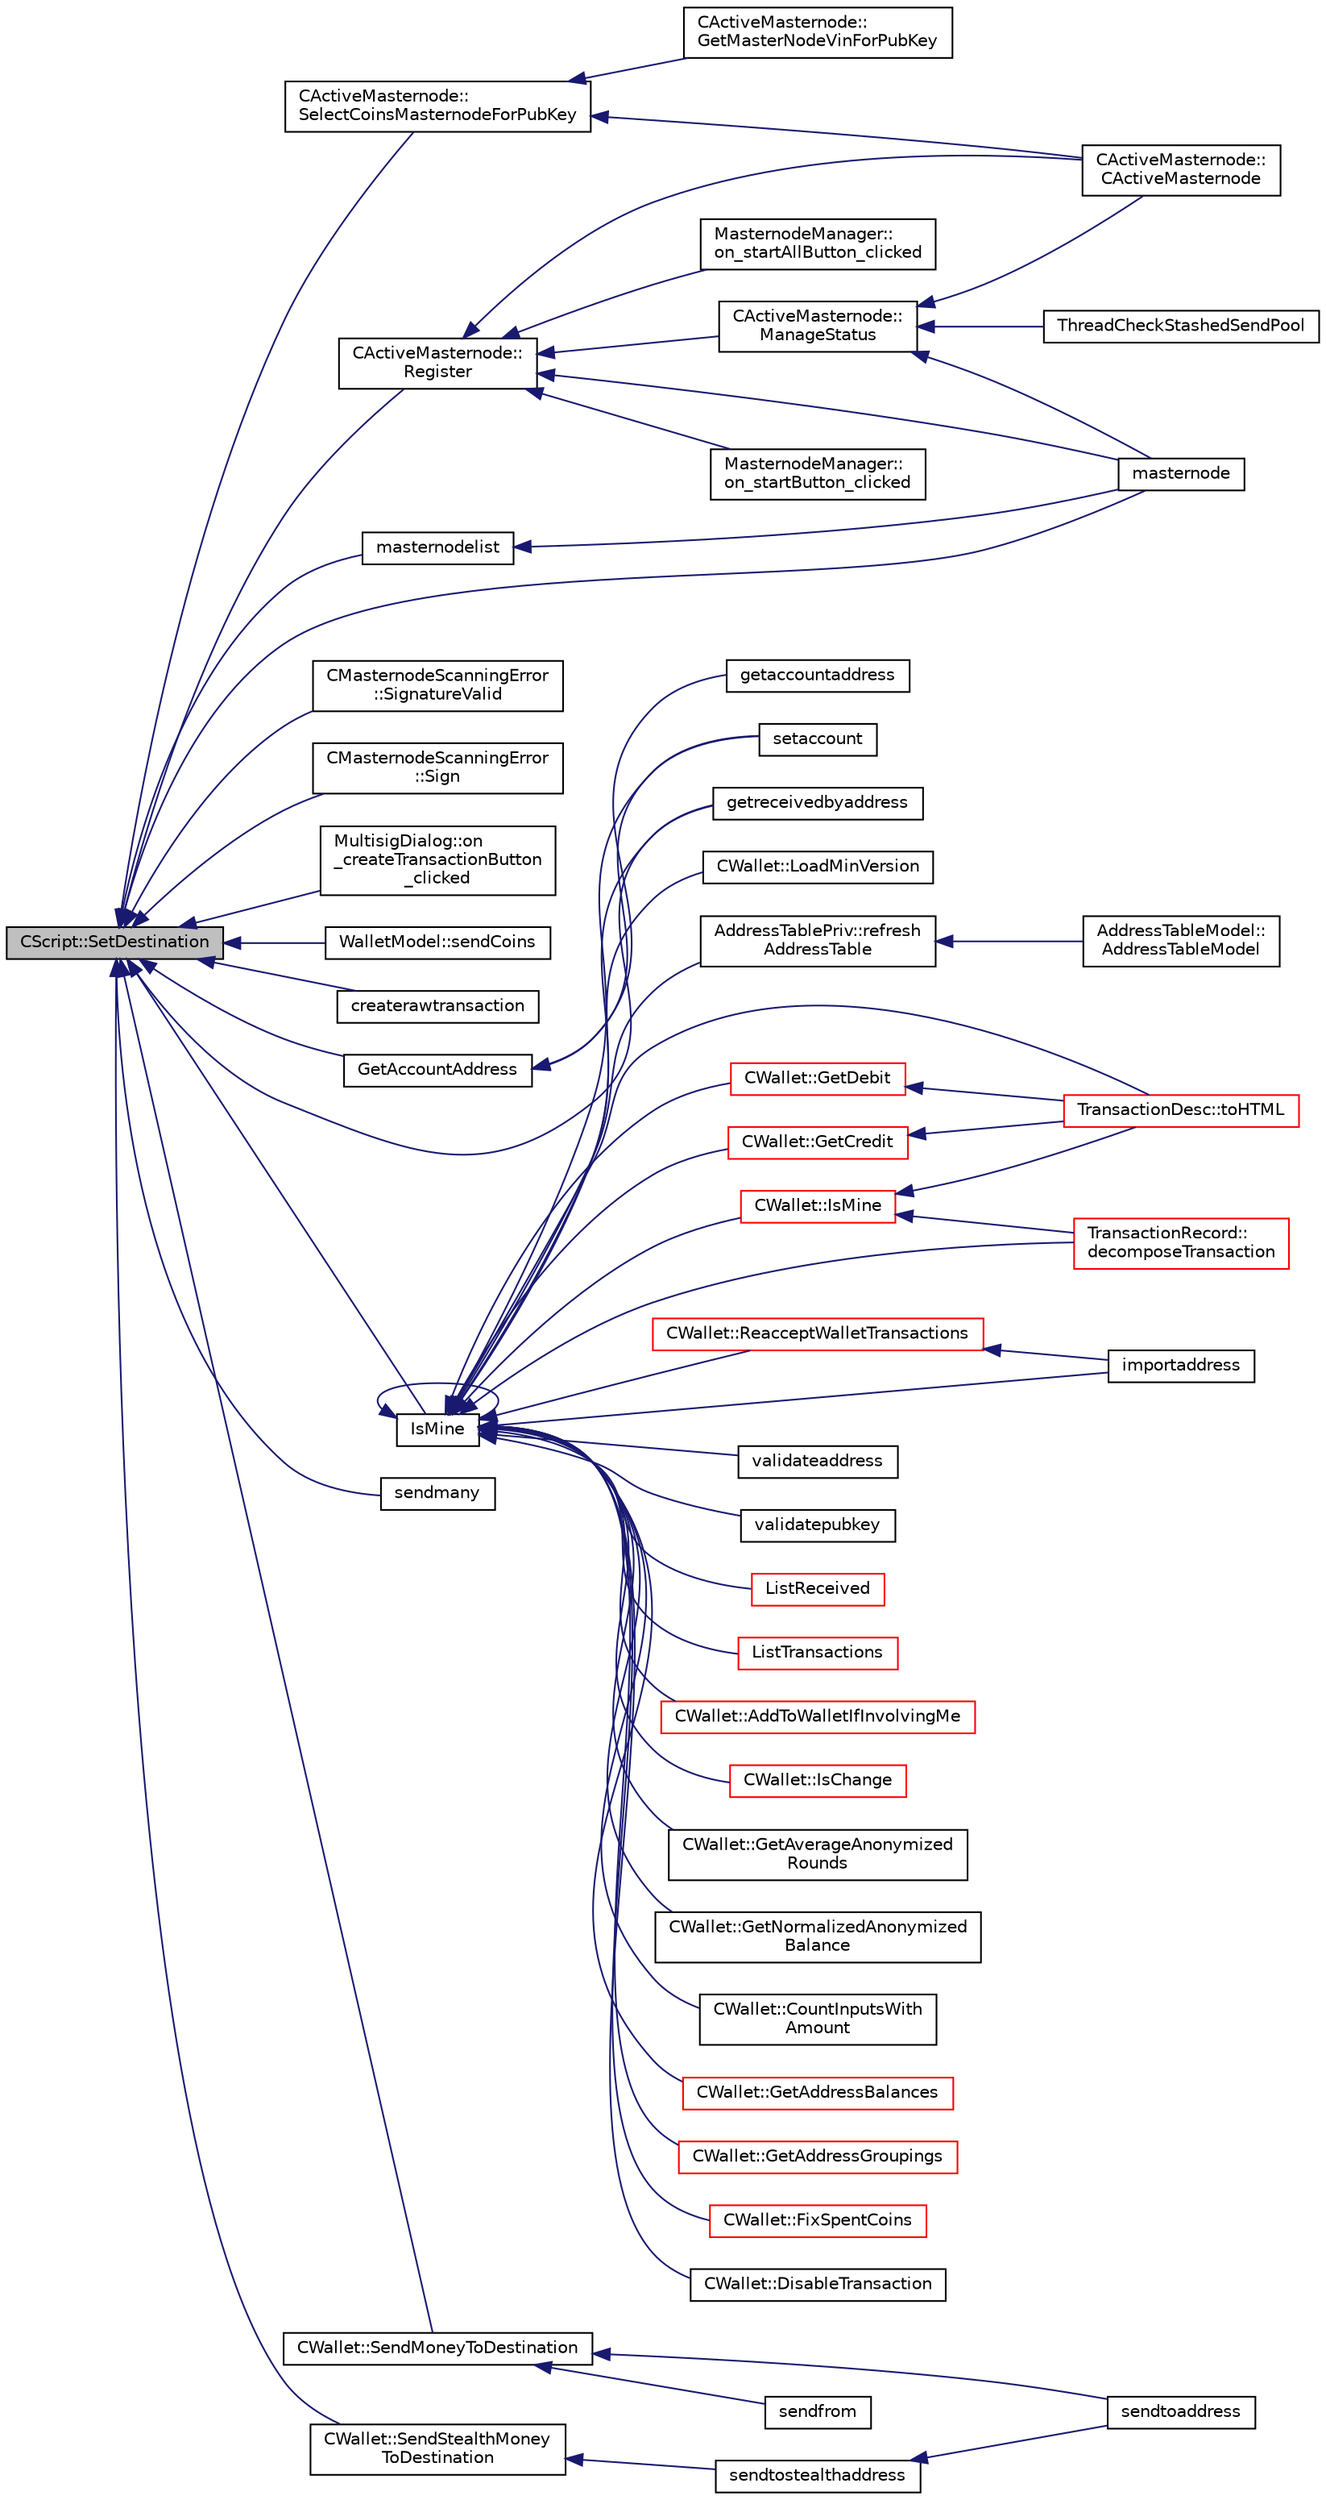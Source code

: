 digraph "CScript::SetDestination"
{
  edge [fontname="Helvetica",fontsize="10",labelfontname="Helvetica",labelfontsize="10"];
  node [fontname="Helvetica",fontsize="10",shape=record];
  rankdir="LR";
  Node366 [label="CScript::SetDestination",height=0.2,width=0.4,color="black", fillcolor="grey75", style="filled", fontcolor="black"];
  Node366 -> Node367 [dir="back",color="midnightblue",fontsize="10",style="solid",fontname="Helvetica"];
  Node367 [label="CActiveMasternode::\lRegister",height=0.2,width=0.4,color="black", fillcolor="white", style="filled",URL="$d9/d29/class_c_active_masternode.html#aacd8f048772ab4f9908c11d29727063d",tooltip="Register remote Masternode. "];
  Node367 -> Node368 [dir="back",color="midnightblue",fontsize="10",style="solid",fontname="Helvetica"];
  Node368 [label="CActiveMasternode::\lManageStatus",height=0.2,width=0.4,color="black", fillcolor="white", style="filled",URL="$d9/d29/class_c_active_masternode.html#a8004b3b2100da7dcfedbd1e959633e51"];
  Node368 -> Node369 [dir="back",color="midnightblue",fontsize="10",style="solid",fontname="Helvetica"];
  Node369 [label="CActiveMasternode::\lCActiveMasternode",height=0.2,width=0.4,color="black", fillcolor="white", style="filled",URL="$d9/d29/class_c_active_masternode.html#a7ffb946d1b2aad0054d3b3efce8c0543"];
  Node368 -> Node370 [dir="back",color="midnightblue",fontsize="10",style="solid",fontname="Helvetica"];
  Node370 [label="masternode",height=0.2,width=0.4,color="black", fillcolor="white", style="filled",URL="$d5/d6b/rpcstashedsend_8cpp.html#a30609e443aeb47c29ed0878d16b1b5e1"];
  Node368 -> Node371 [dir="back",color="midnightblue",fontsize="10",style="solid",fontname="Helvetica"];
  Node371 [label="ThreadCheckStashedSendPool",height=0.2,width=0.4,color="black", fillcolor="white", style="filled",URL="$d9/dbc/stashedsend_8h.html#ab583ddc86effded8432ea5387f77d883"];
  Node367 -> Node369 [dir="back",color="midnightblue",fontsize="10",style="solid",fontname="Helvetica"];
  Node367 -> Node372 [dir="back",color="midnightblue",fontsize="10",style="solid",fontname="Helvetica"];
  Node372 [label="MasternodeManager::\lon_startButton_clicked",height=0.2,width=0.4,color="black", fillcolor="white", style="filled",URL="$d9/d70/class_masternode_manager.html#a83f5cf149fdaf6d7fce1a3378611c3f9"];
  Node367 -> Node373 [dir="back",color="midnightblue",fontsize="10",style="solid",fontname="Helvetica"];
  Node373 [label="MasternodeManager::\lon_startAllButton_clicked",height=0.2,width=0.4,color="black", fillcolor="white", style="filled",URL="$d9/d70/class_masternode_manager.html#aad77095fab625d3a02afa52696f64e2f"];
  Node367 -> Node370 [dir="back",color="midnightblue",fontsize="10",style="solid",fontname="Helvetica"];
  Node366 -> Node374 [dir="back",color="midnightblue",fontsize="10",style="solid",fontname="Helvetica"];
  Node374 [label="CActiveMasternode::\lSelectCoinsMasternodeForPubKey",height=0.2,width=0.4,color="black", fillcolor="white", style="filled",URL="$d9/d29/class_c_active_masternode.html#aefe3cf727f6f6407da78d41afe9846d0"];
  Node374 -> Node375 [dir="back",color="midnightblue",fontsize="10",style="solid",fontname="Helvetica"];
  Node375 [label="CActiveMasternode::\lGetMasterNodeVinForPubKey",height=0.2,width=0.4,color="black", fillcolor="white", style="filled",URL="$d9/d29/class_c_active_masternode.html#ada17e6bbfd69a3acf166b49c10365da4"];
  Node374 -> Node369 [dir="back",color="midnightblue",fontsize="10",style="solid",fontname="Helvetica"];
  Node366 -> Node376 [dir="back",color="midnightblue",fontsize="10",style="solid",fontname="Helvetica"];
  Node376 [label="CMasternodeScanningError\l::SignatureValid",height=0.2,width=0.4,color="black", fillcolor="white", style="filled",URL="$d0/de7/class_c_masternode_scanning_error.html#ae90fca573f70f7faa4c9f3a5db145f36"];
  Node366 -> Node377 [dir="back",color="midnightblue",fontsize="10",style="solid",fontname="Helvetica"];
  Node377 [label="CMasternodeScanningError\l::Sign",height=0.2,width=0.4,color="black", fillcolor="white", style="filled",URL="$d0/de7/class_c_masternode_scanning_error.html#afdc8ec9b08767cdf3c6a6cc819af7d09"];
  Node366 -> Node378 [dir="back",color="midnightblue",fontsize="10",style="solid",fontname="Helvetica"];
  Node378 [label="MultisigDialog::on\l_createTransactionButton\l_clicked",height=0.2,width=0.4,color="black", fillcolor="white", style="filled",URL="$d4/df4/class_multisig_dialog.html#a172ad3ad87e2e756aae8e93e5febb855"];
  Node366 -> Node379 [dir="back",color="midnightblue",fontsize="10",style="solid",fontname="Helvetica"];
  Node379 [label="WalletModel::sendCoins",height=0.2,width=0.4,color="black", fillcolor="white", style="filled",URL="$d4/d27/class_wallet_model.html#a053fb3ff2b8b0347f83e6bb591126746"];
  Node366 -> Node380 [dir="back",color="midnightblue",fontsize="10",style="solid",fontname="Helvetica"];
  Node380 [label="createrawtransaction",height=0.2,width=0.4,color="black", fillcolor="white", style="filled",URL="$dc/da8/rpcrawtransaction_8cpp.html#a7924d2aa3d68d890b82773445e0d949e"];
  Node366 -> Node370 [dir="back",color="midnightblue",fontsize="10",style="solid",fontname="Helvetica"];
  Node366 -> Node381 [dir="back",color="midnightblue",fontsize="10",style="solid",fontname="Helvetica"];
  Node381 [label="masternodelist",height=0.2,width=0.4,color="black", fillcolor="white", style="filled",URL="$d5/d6b/rpcstashedsend_8cpp.html#a3a7ed7e37f21eb2912afc6e776f7236c"];
  Node381 -> Node370 [dir="back",color="midnightblue",fontsize="10",style="solid",fontname="Helvetica"];
  Node366 -> Node382 [dir="back",color="midnightblue",fontsize="10",style="solid",fontname="Helvetica"];
  Node382 [label="GetAccountAddress",height=0.2,width=0.4,color="black", fillcolor="white", style="filled",URL="$df/d1d/rpcwallet_8cpp.html#af04b341ad8248ac9edce6d3265af86d4"];
  Node382 -> Node383 [dir="back",color="midnightblue",fontsize="10",style="solid",fontname="Helvetica"];
  Node383 [label="getaccountaddress",height=0.2,width=0.4,color="black", fillcolor="white", style="filled",URL="$df/d1d/rpcwallet_8cpp.html#a92145bcb3cfb45eb47dca18f1c94c434"];
  Node382 -> Node384 [dir="back",color="midnightblue",fontsize="10",style="solid",fontname="Helvetica"];
  Node384 [label="setaccount",height=0.2,width=0.4,color="black", fillcolor="white", style="filled",URL="$df/d1d/rpcwallet_8cpp.html#a6bf0dc200554f841a4549a2e5087f699"];
  Node366 -> Node385 [dir="back",color="midnightblue",fontsize="10",style="solid",fontname="Helvetica"];
  Node385 [label="getreceivedbyaddress",height=0.2,width=0.4,color="black", fillcolor="white", style="filled",URL="$df/d1d/rpcwallet_8cpp.html#abbb6475509aa2e69844f0b3a8bcb422a"];
  Node366 -> Node386 [dir="back",color="midnightblue",fontsize="10",style="solid",fontname="Helvetica"];
  Node386 [label="sendmany",height=0.2,width=0.4,color="black", fillcolor="white", style="filled",URL="$df/d1d/rpcwallet_8cpp.html#adeb5f23f20fb4e589dab23cadf75c92d"];
  Node366 -> Node387 [dir="back",color="midnightblue",fontsize="10",style="solid",fontname="Helvetica"];
  Node387 [label="IsMine",height=0.2,width=0.4,color="black", fillcolor="white", style="filled",URL="$de/d7f/script_8h.html#adc59cf67d903c1ba1ef225561b85bfce"];
  Node387 -> Node388 [dir="back",color="midnightblue",fontsize="10",style="solid",fontname="Helvetica"];
  Node388 [label="AddressTablePriv::refresh\lAddressTable",height=0.2,width=0.4,color="black", fillcolor="white", style="filled",URL="$de/dba/class_address_table_priv.html#af093c98444e8f734e08cfc2ce5b9b116"];
  Node388 -> Node389 [dir="back",color="midnightblue",fontsize="10",style="solid",fontname="Helvetica"];
  Node389 [label="AddressTableModel::\lAddressTableModel",height=0.2,width=0.4,color="black", fillcolor="white", style="filled",URL="$d9/ded/class_address_table_model.html#a273787011f7e387cc68b8282539fb9ef"];
  Node387 -> Node390 [dir="back",color="midnightblue",fontsize="10",style="solid",fontname="Helvetica"];
  Node390 [label="TransactionDesc::toHTML",height=0.2,width=0.4,color="red", fillcolor="white", style="filled",URL="$d4/da9/class_transaction_desc.html#ab7c9dbb2048aae121dd9d75df86e64f4"];
  Node387 -> Node392 [dir="back",color="midnightblue",fontsize="10",style="solid",fontname="Helvetica"];
  Node392 [label="TransactionRecord::\ldecomposeTransaction",height=0.2,width=0.4,color="red", fillcolor="white", style="filled",URL="$d1/da7/class_transaction_record.html#a9f5db4465fa5fdcc3f9af525096bcdb9"];
  Node387 -> Node397 [dir="back",color="midnightblue",fontsize="10",style="solid",fontname="Helvetica"];
  Node397 [label="importaddress",height=0.2,width=0.4,color="black", fillcolor="white", style="filled",URL="$dc/dbf/rpcdump_8cpp.html#a457bc572859c8265c72a0afd1a6db56c"];
  Node387 -> Node398 [dir="back",color="midnightblue",fontsize="10",style="solid",fontname="Helvetica"];
  Node398 [label="validateaddress",height=0.2,width=0.4,color="black", fillcolor="white", style="filled",URL="$db/d48/rpcmisc_8cpp.html#aea4124dcc1390de557db6128da0697f4"];
  Node387 -> Node399 [dir="back",color="midnightblue",fontsize="10",style="solid",fontname="Helvetica"];
  Node399 [label="validatepubkey",height=0.2,width=0.4,color="black", fillcolor="white", style="filled",URL="$db/d48/rpcmisc_8cpp.html#a32620752527477f4bac811a7db5ab35b"];
  Node387 -> Node384 [dir="back",color="midnightblue",fontsize="10",style="solid",fontname="Helvetica"];
  Node387 -> Node385 [dir="back",color="midnightblue",fontsize="10",style="solid",fontname="Helvetica"];
  Node387 -> Node400 [dir="back",color="midnightblue",fontsize="10",style="solid",fontname="Helvetica"];
  Node400 [label="ListReceived",height=0.2,width=0.4,color="red", fillcolor="white", style="filled",URL="$df/d1d/rpcwallet_8cpp.html#a0cc958f67a8d6d0002cb4fee19eddb5c"];
  Node387 -> Node402 [dir="back",color="midnightblue",fontsize="10",style="solid",fontname="Helvetica"];
  Node402 [label="ListTransactions",height=0.2,width=0.4,color="red", fillcolor="white", style="filled",URL="$df/d1d/rpcwallet_8cpp.html#a460d931e7f098979bea783409c971d53"];
  Node387 -> Node387 [dir="back",color="midnightblue",fontsize="10",style="solid",fontname="Helvetica"];
  Node387 -> Node406 [dir="back",color="midnightblue",fontsize="10",style="solid",fontname="Helvetica"];
  Node406 [label="CWallet::AddToWalletIfInvolvingMe",height=0.2,width=0.4,color="red", fillcolor="white", style="filled",URL="$d2/de5/class_c_wallet.html#a487f7cba517d37d24e5fa422711574d9"];
  Node387 -> Node408 [dir="back",color="midnightblue",fontsize="10",style="solid",fontname="Helvetica"];
  Node408 [label="CWallet::IsMine",height=0.2,width=0.4,color="red", fillcolor="white", style="filled",URL="$d2/de5/class_c_wallet.html#a4eada57edc1c443564b8cc9b853d955c"];
  Node408 -> Node390 [dir="back",color="midnightblue",fontsize="10",style="solid",fontname="Helvetica"];
  Node408 -> Node392 [dir="back",color="midnightblue",fontsize="10",style="solid",fontname="Helvetica"];
  Node387 -> Node464 [dir="back",color="midnightblue",fontsize="10",style="solid",fontname="Helvetica"];
  Node464 [label="CWallet::GetDebit",height=0.2,width=0.4,color="red", fillcolor="white", style="filled",URL="$d2/de5/class_c_wallet.html#a5ab4855aac6f4b335421944403e44d6d"];
  Node464 -> Node390 [dir="back",color="midnightblue",fontsize="10",style="solid",fontname="Helvetica"];
  Node387 -> Node466 [dir="back",color="midnightblue",fontsize="10",style="solid",fontname="Helvetica"];
  Node466 [label="CWallet::IsChange",height=0.2,width=0.4,color="red", fillcolor="white", style="filled",URL="$d2/de5/class_c_wallet.html#aba1c6108b7d2d3800dd487bab4c4c82e"];
  Node387 -> Node467 [dir="back",color="midnightblue",fontsize="10",style="solid",fontname="Helvetica"];
  Node467 [label="CWallet::ReacceptWalletTransactions",height=0.2,width=0.4,color="red", fillcolor="white", style="filled",URL="$d2/de5/class_c_wallet.html#a796c23450c8482e10e0c75ae5c1fa8ed"];
  Node467 -> Node397 [dir="back",color="midnightblue",fontsize="10",style="solid",fontname="Helvetica"];
  Node387 -> Node471 [dir="back",color="midnightblue",fontsize="10",style="solid",fontname="Helvetica"];
  Node471 [label="CWallet::GetAverageAnonymized\lRounds",height=0.2,width=0.4,color="black", fillcolor="white", style="filled",URL="$d2/de5/class_c_wallet.html#accf9e710f6c24cc4258986adc3513685"];
  Node387 -> Node472 [dir="back",color="midnightblue",fontsize="10",style="solid",fontname="Helvetica"];
  Node472 [label="CWallet::GetNormalizedAnonymized\lBalance",height=0.2,width=0.4,color="black", fillcolor="white", style="filled",URL="$d2/de5/class_c_wallet.html#a24e9c793a438c84b48811bd5b7d4edc6"];
  Node387 -> Node461 [dir="back",color="midnightblue",fontsize="10",style="solid",fontname="Helvetica"];
  Node461 [label="CWallet::CountInputsWith\lAmount",height=0.2,width=0.4,color="black", fillcolor="white", style="filled",URL="$d2/de5/class_c_wallet.html#afc835c371840922eb33457c09cf43ba6"];
  Node387 -> Node462 [dir="back",color="midnightblue",fontsize="10",style="solid",fontname="Helvetica"];
  Node462 [label="CWallet::GetAddressBalances",height=0.2,width=0.4,color="red", fillcolor="white", style="filled",URL="$d2/de5/class_c_wallet.html#aadffdf5d0e2f2413cdcc2a39fc2e310d"];
  Node387 -> Node473 [dir="back",color="midnightblue",fontsize="10",style="solid",fontname="Helvetica"];
  Node473 [label="CWallet::GetAddressGroupings",height=0.2,width=0.4,color="red", fillcolor="white", style="filled",URL="$d2/de5/class_c_wallet.html#a8eacbac6ad3697d90b98dfe02632f8ef"];
  Node387 -> Node474 [dir="back",color="midnightblue",fontsize="10",style="solid",fontname="Helvetica"];
  Node474 [label="CWallet::FixSpentCoins",height=0.2,width=0.4,color="red", fillcolor="white", style="filled",URL="$d2/de5/class_c_wallet.html#a241637cb0e658b5980037e1490d31b11"];
  Node387 -> Node477 [dir="back",color="midnightblue",fontsize="10",style="solid",fontname="Helvetica"];
  Node477 [label="CWallet::DisableTransaction",height=0.2,width=0.4,color="black", fillcolor="white", style="filled",URL="$d2/de5/class_c_wallet.html#a1782cbf0771e3c5dc440cbfd421a97b2"];
  Node387 -> Node445 [dir="back",color="midnightblue",fontsize="10",style="solid",fontname="Helvetica"];
  Node445 [label="CWallet::LoadMinVersion",height=0.2,width=0.4,color="black", fillcolor="white", style="filled",URL="$d2/de5/class_c_wallet.html#a88317da8dab80135b8db73e945e15b60"];
  Node387 -> Node478 [dir="back",color="midnightblue",fontsize="10",style="solid",fontname="Helvetica"];
  Node478 [label="CWallet::GetCredit",height=0.2,width=0.4,color="red", fillcolor="white", style="filled",URL="$d2/de5/class_c_wallet.html#aa60b69c7d4ea6063ed83b13d7c6fe695"];
  Node478 -> Node390 [dir="back",color="midnightblue",fontsize="10",style="solid",fontname="Helvetica"];
  Node366 -> Node496 [dir="back",color="midnightblue",fontsize="10",style="solid",fontname="Helvetica"];
  Node496 [label="CWallet::SendStealthMoney\lToDestination",height=0.2,width=0.4,color="black", fillcolor="white", style="filled",URL="$d2/de5/class_c_wallet.html#afce932bf3aa678046ab75eccff004858"];
  Node496 -> Node497 [dir="back",color="midnightblue",fontsize="10",style="solid",fontname="Helvetica"];
  Node497 [label="sendtostealthaddress",height=0.2,width=0.4,color="black", fillcolor="white", style="filled",URL="$df/d1d/rpcwallet_8cpp.html#ad901105908c7eea072067a49643a906e"];
  Node497 -> Node443 [dir="back",color="midnightblue",fontsize="10",style="solid",fontname="Helvetica"];
  Node443 [label="sendtoaddress",height=0.2,width=0.4,color="black", fillcolor="white", style="filled",URL="$df/d1d/rpcwallet_8cpp.html#a134064858f9cfa4775a6ae34cac2b133"];
  Node366 -> Node442 [dir="back",color="midnightblue",fontsize="10",style="solid",fontname="Helvetica"];
  Node442 [label="CWallet::SendMoneyToDestination",height=0.2,width=0.4,color="black", fillcolor="white", style="filled",URL="$d2/de5/class_c_wallet.html#aad5d55fc472f6b9ccbec5af0a7246d60"];
  Node442 -> Node443 [dir="back",color="midnightblue",fontsize="10",style="solid",fontname="Helvetica"];
  Node442 -> Node444 [dir="back",color="midnightblue",fontsize="10",style="solid",fontname="Helvetica"];
  Node444 [label="sendfrom",height=0.2,width=0.4,color="black", fillcolor="white", style="filled",URL="$df/d1d/rpcwallet_8cpp.html#a845eaefd9ec7752b1145c183205524d0"];
}
